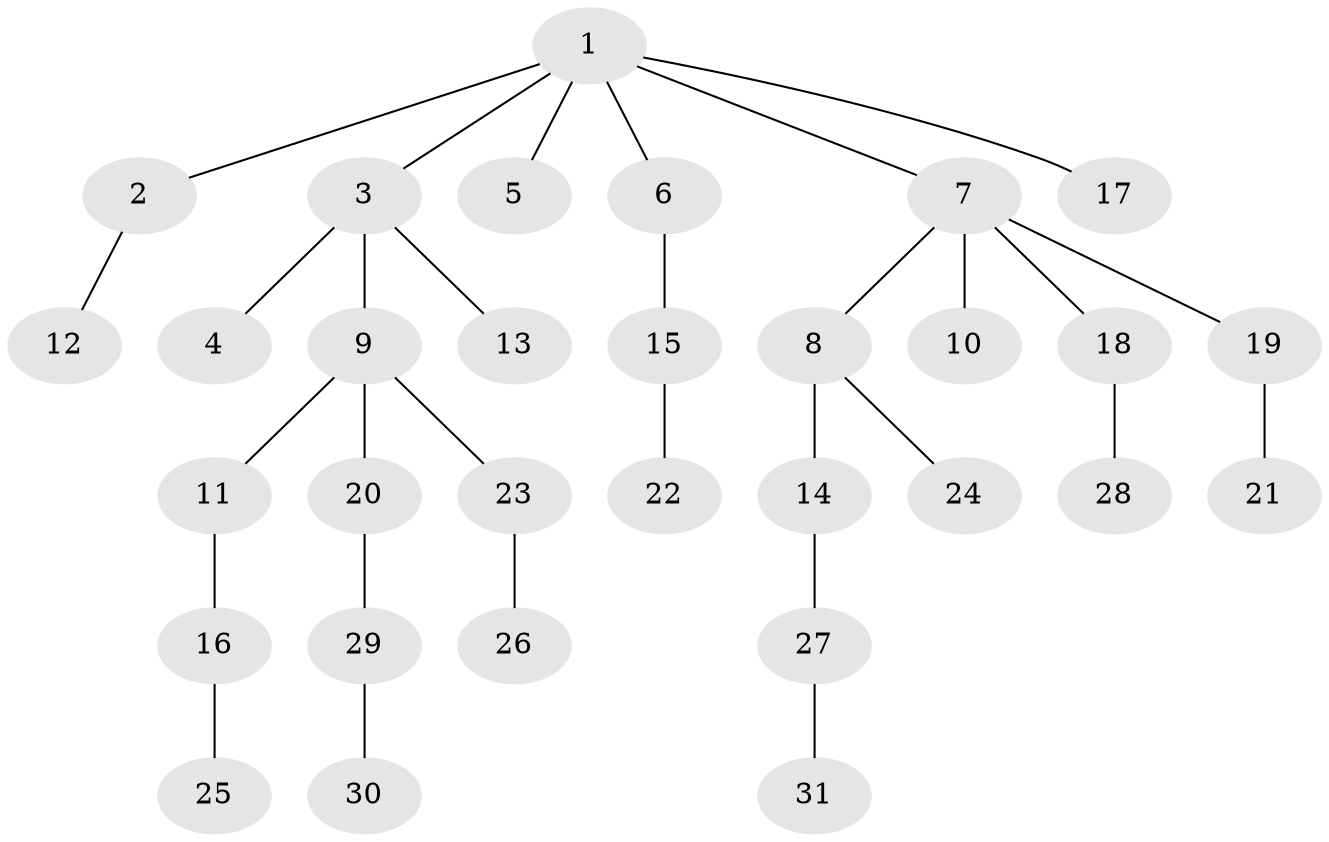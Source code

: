 // original degree distribution, {8: 0.013157894736842105, 4: 0.06578947368421052, 5: 0.02631578947368421, 2: 0.15789473684210525, 3: 0.15789473684210525, 9: 0.013157894736842105, 1: 0.5657894736842105}
// Generated by graph-tools (version 1.1) at 2025/51/03/04/25 22:51:45]
// undirected, 31 vertices, 30 edges
graph export_dot {
  node [color=gray90,style=filled];
  1;
  2;
  3;
  4;
  5;
  6;
  7;
  8;
  9;
  10;
  11;
  12;
  13;
  14;
  15;
  16;
  17;
  18;
  19;
  20;
  21;
  22;
  23;
  24;
  25;
  26;
  27;
  28;
  29;
  30;
  31;
  1 -- 2 [weight=1.0];
  1 -- 3 [weight=1.0];
  1 -- 5 [weight=1.0];
  1 -- 6 [weight=1.0];
  1 -- 7 [weight=1.0];
  1 -- 17 [weight=1.0];
  2 -- 12 [weight=1.0];
  3 -- 4 [weight=1.0];
  3 -- 9 [weight=1.0];
  3 -- 13 [weight=1.0];
  6 -- 15 [weight=1.0];
  7 -- 8 [weight=1.0];
  7 -- 10 [weight=3.0];
  7 -- 18 [weight=1.0];
  7 -- 19 [weight=1.0];
  8 -- 14 [weight=1.0];
  8 -- 24 [weight=1.0];
  9 -- 11 [weight=1.0];
  9 -- 20 [weight=1.0];
  9 -- 23 [weight=1.0];
  11 -- 16 [weight=1.0];
  14 -- 27 [weight=1.0];
  15 -- 22 [weight=1.0];
  16 -- 25 [weight=1.0];
  18 -- 28 [weight=1.0];
  19 -- 21 [weight=1.0];
  20 -- 29 [weight=1.0];
  23 -- 26 [weight=1.0];
  27 -- 31 [weight=1.0];
  29 -- 30 [weight=1.0];
}
